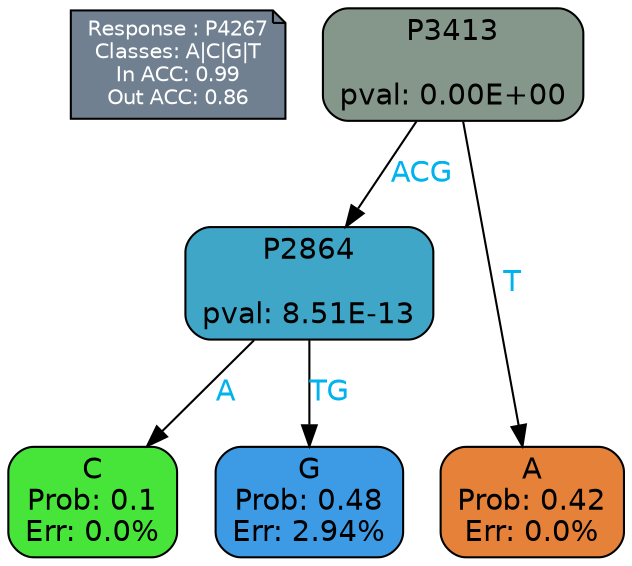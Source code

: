 digraph Tree {
node [shape=box, style="filled, rounded", color="black", fontname=helvetica] ;
graph [ranksep=equally, splines=polylines, bgcolor=transparent, dpi=600] ;
edge [fontname=helvetica] ;
LEGEND [label="Response : P4267
Classes: A|C|G|T
In ACC: 0.99
Out ACC: 0.86
",shape=note,align=left,style=filled,fillcolor="slategray",fontcolor="white",fontsize=10];1 [label="P3413

pval: 0.00E+00", fillcolor="#85968b"] ;
2 [label="P2864

pval: 8.51E-13", fillcolor="#3fa6c7"] ;
3 [label="C
Prob: 0.1
Err: 0.0%", fillcolor="#47e539"] ;
4 [label="G
Prob: 0.48
Err: 2.94%", fillcolor="#3d9ae5"] ;
5 [label="A
Prob: 0.42
Err: 0.0%", fillcolor="#e58139"] ;
1 -> 2 [label="ACG",fontcolor=deepskyblue2] ;
1 -> 5 [label="T",fontcolor=deepskyblue2] ;
2 -> 3 [label="A",fontcolor=deepskyblue2] ;
2 -> 4 [label="TG",fontcolor=deepskyblue2] ;
{rank = same; 3;4;5;}{rank = same; LEGEND;1;}}